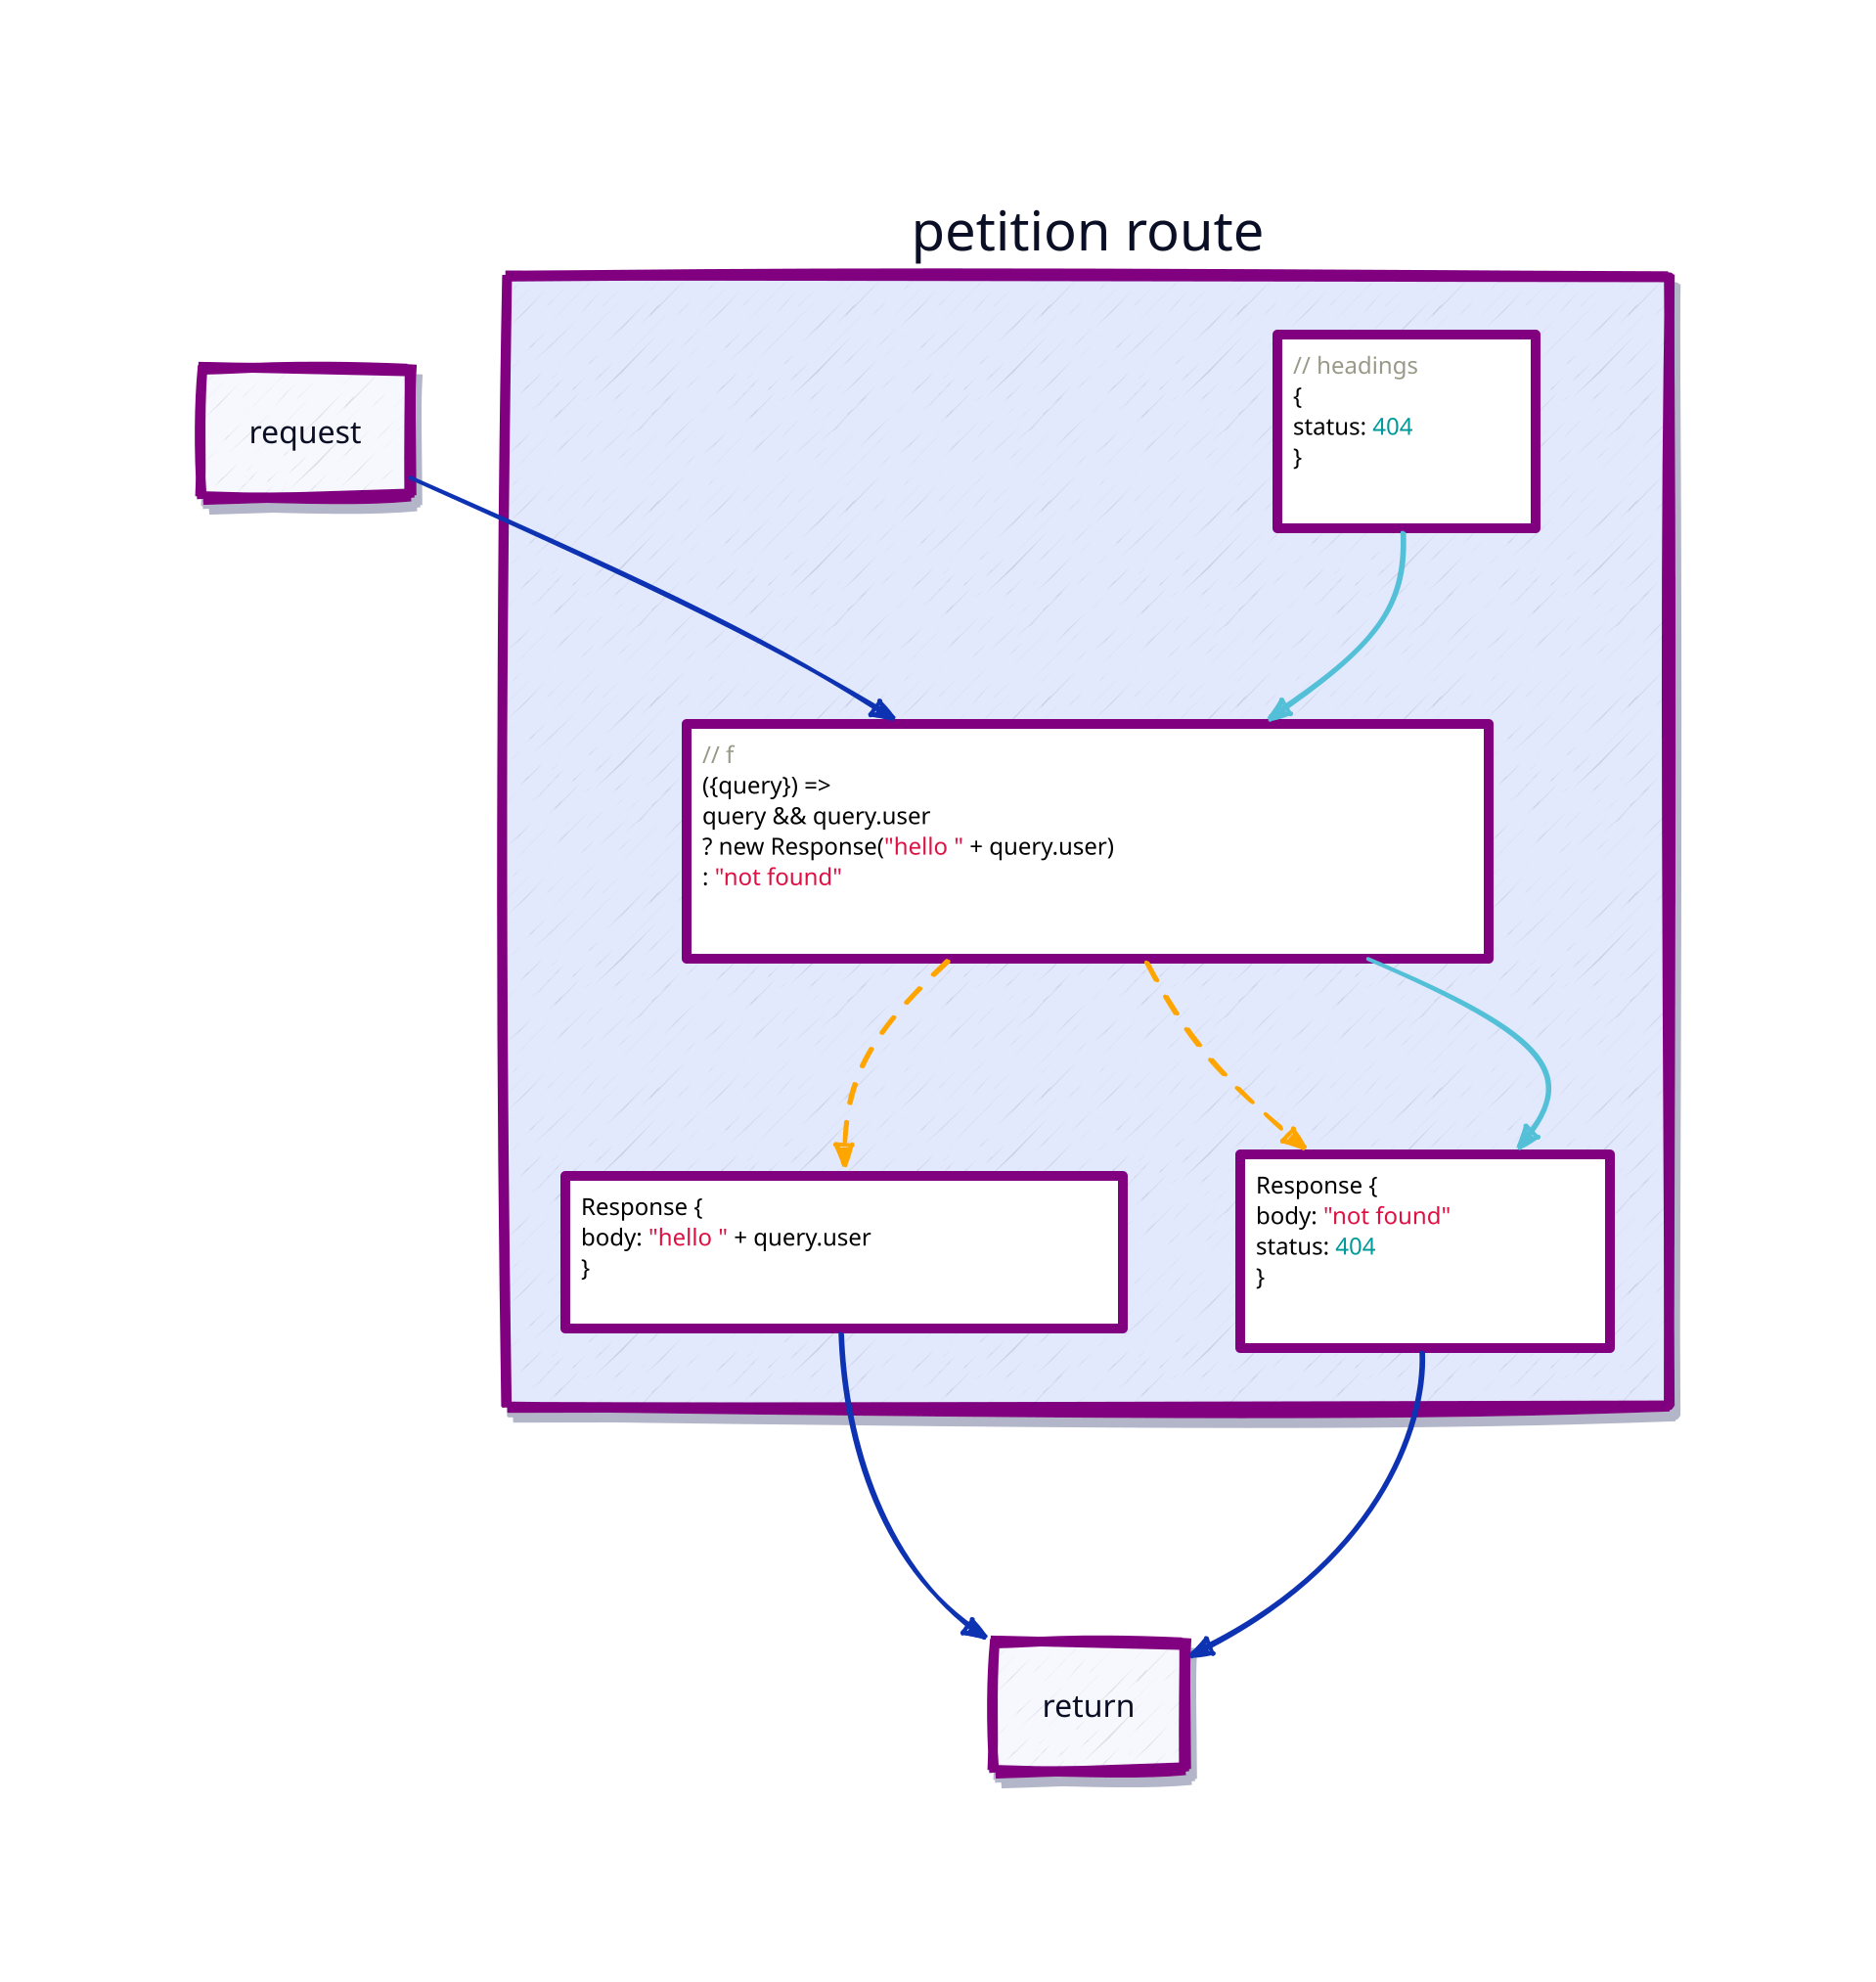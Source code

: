 style: {
  fill: transparent
}

vars: {
  d2-config: {
    sketch: true
  }
}

classes: {
  square: {
    style: {
      stroke: purple
      stroke-width: 5
      shadow: true
    }
  }
  seg stroke: {
    style.animated: true
    style.stroke: orange
  }
  direct stroke: {
    style.stroke: "#53C0D8"
  }
}

request.class: square

request -> petition route.f

petition route: {
  class: square
  f.class: square
  f: |javascript
    // f
    ({query}) =>
      query && query.user
        ? new Response("hello " + query.user)
        : "not found"
  |
  bodyReponse.class: square
  bodyReponse: |javascript
    Response {
     body: "not found"
     status: 404
    }
  |
  response.class: square
  response: |javascript
    Response {
     body: "hello " + query.user
    }
  |
  headings.class: square
  headings: |javascript
    // headings
    {
     status: 404
    }
  |

  (headings -> f).class: direct stroke
  (f -> bodyReponse).class: seg stroke
  (f -> response).class: seg stroke
  (f -> bodyReponse).class: direct stroke
}

return.class: square

petition route.response -> return
petition route.bodyReponse -> return
